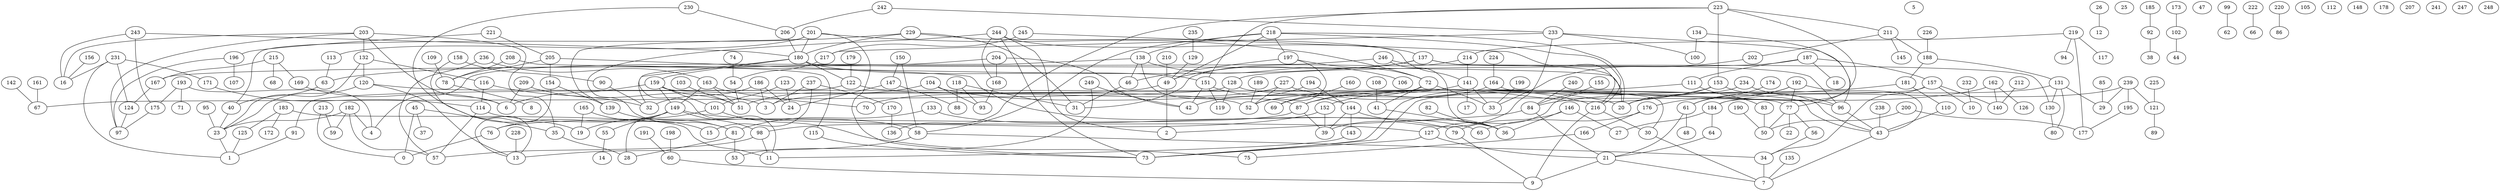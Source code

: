 /* Created by igraph @PACKAGE_VERSION@ */
graph {
  graph [
    name="Erdos-Renyi (gnp) graph"
    type=gnp
    loops=0
    p=0.01
  ];
  0 [
    name=sample_1
  ];
  1 [
    name=sample_2
  ];
  2 [
    name=sample_3
  ];
  3 [
    name=sample_4
  ];
  4 [
    name=sample_5
  ];
  5 [
    name=sample_6
  ];
  6 [
    name=sample_7
  ];
  7 [
    name=sample_8
  ];
  8 [
    name=sample_9
  ];
  9 [
    name=sample_10
  ];
  10 [
    name=sample_11
  ];
  11 [
    name=sample_12
  ];
  12 [
    name=sample_13
  ];
  13 [
    name=sample_14
  ];
  14 [
    name=sample_15
  ];
  15 [
    name=sample_16
  ];
  16 [
    name=sample_17
  ];
  17 [
    name=sample_18
  ];
  18 [
    name=sample_19
  ];
  19 [
    name=sample_20
  ];
  20 [
    name=sample_21
  ];
  21 [
    name=sample_22
  ];
  22 [
    name=sample_23
  ];
  23 [
    name=sample_24
  ];
  24 [
    name=sample_25
  ];
  25 [
    name=sample_26
  ];
  26 [
    name=sample_27
  ];
  27 [
    name=sample_28
  ];
  28 [
    name=sample_29
  ];
  29 [
    name=sample_30
  ];
  30 [
    name=sample_31
  ];
  31 [
    name=sample_32
  ];
  32 [
    name=sample_33
  ];
  33 [
    name=sample_34
  ];
  34 [
    name=sample_35
  ];
  35 [
    name=sample_36
  ];
  36 [
    name=sample_37
  ];
  37 [
    name=sample_38
  ];
  38 [
    name=sample_39
  ];
  39 [
    name=sample_40
  ];
  40 [
    name=sample_41
  ];
  41 [
    name=sample_42
  ];
  42 [
    name=sample_43
  ];
  43 [
    name=sample_44
  ];
  44 [
    name=sample_45
  ];
  45 [
    name=sample_46
  ];
  46 [
    name=sample_47
  ];
  47 [
    name=sample_48
  ];
  48 [
    name=sample_49
  ];
  49 [
    name=sample_50
  ];
  50 [
    name=sample_51
  ];
  51 [
    name=sample_52
  ];
  52 [
    name=sample_53
  ];
  53 [
    name=sample_54
  ];
  54 [
    name=sample_55
  ];
  55 [
    name=sample_56
  ];
  56 [
    name=sample_57
  ];
  57 [
    name=sample_58
  ];
  58 [
    name=sample_59
  ];
  59 [
    name=sample_60
  ];
  60 [
    name=sample_61
  ];
  61 [
    name=sample_62
  ];
  62 [
    name=sample_63
  ];
  63 [
    name=sample_64
  ];
  64 [
    name=sample_65
  ];
  65 [
    name=sample_66
  ];
  66 [
    name=sample_67
  ];
  67 [
    name=sample_68
  ];
  68 [
    name=sample_69
  ];
  69 [
    name=sample_70
  ];
  70 [
    name=sample_71
  ];
  71 [
    name=sample_72
  ];
  72 [
    name=sample_73
  ];
  73 [
    name=sample_74
  ];
  74 [
    name=sample_75
  ];
  75 [
    name=sample_76
  ];
  76 [
    name=sample_77
  ];
  77 [
    name=sample_78
  ];
  78 [
    name=sample_79
  ];
  79 [
    name=sample_80
  ];
  80 [
    name=sample_81
  ];
  81 [
    name=sample_82
  ];
  82 [
    name=sample_83
  ];
  83 [
    name=sample_84
  ];
  84 [
    name=sample_85
  ];
  85 [
    name=sample_86
  ];
  86 [
    name=sample_87
  ];
  87 [
    name=sample_88
  ];
  88 [
    name=sample_89
  ];
  89 [
    name=sample_90
  ];
  90 [
    name=sample_91
  ];
  91 [
    name=sample_92
  ];
  92 [
    name=sample_93
  ];
  93 [
    name=sample_94
  ];
  94 [
    name=sample_95
  ];
  95 [
    name=sample_96
  ];
  96 [
    name=sample_97
  ];
  97 [
    name=sample_98
  ];
  98 [
    name=sample_99
  ];
  99 [
    name=sample_100
  ];
  100 [
    name=sample_101
  ];
  101 [
    name=sample_102
  ];
  102 [
    name=sample_103
  ];
  103 [
    name=sample_104
  ];
  104 [
    name=sample_105
  ];
  105 [
    name=sample_106
  ];
  106 [
    name=sample_107
  ];
  107 [
    name=sample_108
  ];
  108 [
    name=sample_109
  ];
  109 [
    name=sample_110
  ];
  110 [
    name=sample_111
  ];
  111 [
    name=sample_112
  ];
  112 [
    name=sample_113
  ];
  113 [
    name=sample_114
  ];
  114 [
    name=sample_115
  ];
  115 [
    name=sample_116
  ];
  116 [
    name=sample_117
  ];
  117 [
    name=sample_118
  ];
  118 [
    name=sample_119
  ];
  119 [
    name=sample_120
  ];
  120 [
    name=sample_121
  ];
  121 [
    name=sample_122
  ];
  122 [
    name=sample_123
  ];
  123 [
    name=sample_124
  ];
  124 [
    name=sample_125
  ];
  125 [
    name=sample_126
  ];
  126 [
    name=sample_127
  ];
  127 [
    name=sample_128
  ];
  128 [
    name=sample_129
  ];
  129 [
    name=sample_130
  ];
  130 [
    name=sample_131
  ];
  131 [
    name=sample_132
  ];
  132 [
    name=sample_133
  ];
  133 [
    name=sample_134
  ];
  134 [
    name=sample_135
  ];
  135 [
    name=sample_136
  ];
  136 [
    name=sample_137
  ];
  137 [
    name=sample_138
  ];
  138 [
    name=sample_139
  ];
  139 [
    name=sample_140
  ];
  140 [
    name=sample_141
  ];
  141 [
    name=sample_142
  ];
  142 [
    name=sample_143
  ];
  143 [
    name=sample_144
  ];
  144 [
    name=sample_145
  ];
  145 [
    name=sample_146
  ];
  146 [
    name=sample_147
  ];
  147 [
    name=sample_148
  ];
  148 [
    name=sample_149
  ];
  149 [
    name=sample_150
  ];
  150 [
    name=sample_151
  ];
  151 [
    name=sample_152
  ];
  152 [
    name=sample_153
  ];
  153 [
    name=sample_154
  ];
  154 [
    name=sample_155
  ];
  155 [
    name=sample_156
  ];
  156 [
    name=sample_157
  ];
  157 [
    name=sample_158
  ];
  158 [
    name=sample_159
  ];
  159 [
    name=sample_160
  ];
  160 [
    name=sample_161
  ];
  161 [
    name=sample_162
  ];
  162 [
    name=sample_163
  ];
  163 [
    name=sample_164
  ];
  164 [
    name=sample_165
  ];
  165 [
    name=sample_166
  ];
  166 [
    name=sample_167
  ];
  167 [
    name=sample_168
  ];
  168 [
    name=sample_169
  ];
  169 [
    name=sample_170
  ];
  170 [
    name=sample_171
  ];
  171 [
    name=sample_172
  ];
  172 [
    name=sample_173
  ];
  173 [
    name=sample_174
  ];
  174 [
    name=sample_175
  ];
  175 [
    name=sample_176
  ];
  176 [
    name=sample_177
  ];
  177 [
    name=sample_178
  ];
  178 [
    name=sample_179
  ];
  179 [
    name=sample_180
  ];
  180 [
    name=sample_181
  ];
  181 [
    name=sample_182
  ];
  182 [
    name=sample_183
  ];
  183 [
    name=sample_184
  ];
  184 [
    name=sample_185
  ];
  185 [
    name=sample_186
  ];
  186 [
    name=sample_187
  ];
  187 [
    name=sample_188
  ];
  188 [
    name=sample_189
  ];
  189 [
    name=sample_190
  ];
  190 [
    name=sample_191
  ];
  191 [
    name=sample_192
  ];
  192 [
    name=sample_193
  ];
  193 [
    name=sample_194
  ];
  194 [
    name=sample_195
  ];
  195 [
    name=sample_196
  ];
  196 [
    name=sample_197
  ];
  197 [
    name=sample_198
  ];
  198 [
    name=sample_199
  ];
  199 [
    name=sample_200
  ];
  200 [
    name=sample_201
  ];
  201 [
    name=sample_202
  ];
  202 [
    name=sample_203
  ];
  203 [
    name=sample_204
  ];
  204 [
    name=sample_205
  ];
  205 [
    name=sample_206
  ];
  206 [
    name=sample_207
  ];
  207 [
    name=sample_208
  ];
  208 [
    name=sample_209
  ];
  209 [
    name=sample_210
  ];
  210 [
    name=sample_211
  ];
  211 [
    name=sample_212
  ];
  212 [
    name=sample_213
  ];
  213 [
    name=sample_214
  ];
  214 [
    name=sample_215
  ];
  215 [
    name=sample_216
  ];
  216 [
    name=sample_217
  ];
  217 [
    name=sample_218
  ];
  218 [
    name=sample_219
  ];
  219 [
    name=sample_220
  ];
  220 [
    name=sample_221
  ];
  221 [
    name=sample_222
  ];
  222 [
    name=sample_223
  ];
  223 [
    name=sample_224
  ];
  224 [
    name=sample_225
  ];
  225 [
    name=sample_226
  ];
  226 [
    name=sample_227
  ];
  227 [
    name=sample_228
  ];
  228 [
    name=sample_229
  ];
  229 [
    name=sample_230
  ];
  230 [
    name=sample_231
  ];
  231 [
    name=sample_232
  ];
  232 [
    name=sample_233
  ];
  233 [
    name=sample_234
  ];
  234 [
    name=sample_235
  ];
  235 [
    name=sample_236
  ];
  236 [
    name=sample_237
  ];
  237 [
    name=sample_238
  ];
  238 [
    name=sample_239
  ];
  239 [
    name=sample_240
  ];
  240 [
    name=sample_241
  ];
  241 [
    name=sample_242
  ];
  242 [
    name=sample_243
  ];
  243 [
    name=sample_244
  ];
  244 [
    name=sample_245
  ];
  245 [
    name=sample_246
  ];
  246 [
    name=sample_247
  ];
  247 [
    name=sample_248
  ];
  248 [
    name=sample_249
  ];
  249 [
    name=sample_250
  ];

  21 -- 7;
  21 -- 9;
  23 -- 1;
  26 -- 12;
  30 -- 7;
  34 -- 7;
  35 -- 28;
  40 -- 23;
  41 -- 36;
  43 -- 7;
  45 -- 0;
  45 -- 35;
  45 -- 37;
  46 -- 31;
  49 -- 2;
  49 -- 3;
  54 -- 51;
  55 -- 14;
  56 -- 34;
  58 -- 13;
  58 -- 34;
  60 -- 9;
  61 -- 21;
  61 -- 48;
  63 -- 40;
  64 -- 21;
  72 -- 33;
  72 -- 41;
  72 -- 69;
  74 -- 54;
  76 -- 0;
  77 -- 22;
  77 -- 50;
  77 -- 56;
  78 -- 8;
  79 -- 9;
  81 -- 28;
  81 -- 53;
  82 -- 36;
  83 -- 50;
  84 -- 2;
  84 -- 21;
  85 -- 29;
  87 -- 39;
  87 -- 76;
  90 -- 32;
  91 -- 1;
  92 -- 38;
  95 -- 23;
  96 -- 43;
  98 -- 11;
  98 -- 57;
  99 -- 62;
  101 -- 19;
  101 -- 75;
  102 -- 44;
  103 -- 51;
  104 -- 20;
  104 -- 51;
  104 -- 93;
  108 -- 41;
  109 -- 78;
  110 -- 43;
  111 -- 52;
  111 -- 83;
  113 -- 63;
  114 -- 57;
  114 -- 58;
  115 -- 73;
  116 -- 32;
  116 -- 114;
  118 -- 31;
  118 -- 88;
  118 -- 93;
  120 -- 13;
  120 -- 23;
  120 -- 77;
  121 -- 89;
  122 -- 52;
  122 -- 91;
  123 -- 24;
  123 -- 101;
  124 -- 97;
  125 -- 1;
  127 -- 21;
  127 -- 73;
  128 -- 67;
  128 -- 96;
  128 -- 119;
  129 -- 49;
  130 -- 80;
  131 -- 20;
  131 -- 29;
  131 -- 80;
  131 -- 130;
  132 -- 23;
  132 -- 116;
  132 -- 120;
  133 -- 79;
  133 -- 81;
  134 -- 77;
  134 -- 100;
  135 -- 7;
  137 -- 49;
  137 -- 63;
  137 -- 96;
  137 -- 130;
  138 -- 32;
  138 -- 46;
  138 -- 87;
  138 -- 106;
  139 -- 81;
  141 -- 17;
  141 -- 33;
  141 -- 87;
  142 -- 67;
  143 -- 11;
  144 -- 36;
  144 -- 39;
  144 -- 143;
  146 -- 27;
  146 -- 36;
  146 -- 79;
  147 -- 24;
  147 -- 88;
  149 -- 28;
  149 -- 55;
  149 -- 76;
  149 -- 98;
  149 -- 127;
  150 -- 58;
  150 -- 147;
  151 -- 42;
  151 -- 119;
  151 -- 144;
  152 -- 39;
  152 -- 98;
  153 -- 20;
  153 -- 43;
  153 -- 152;
  154 -- 13;
  154 -- 139;
  155 -- 84;
  156 -- 16;
  157 -- 10;
  157 -- 34;
  157 -- 73;
  157 -- 140;
  158 -- 13;
  158 -- 90;
  159 -- 6;
  159 -- 43;
  159 -- 51;
  159 -- 101;
  159 -- 149;
  160 -- 69;
  161 -- 67;
  162 -- 87;
  162 -- 126;
  162 -- 140;
  163 -- 51;
  163 -- 70;
  163 -- 149;
  164 -- 30;
  164 -- 69;
  165 -- 15;
  165 -- 19;
  166 -- 75;
  167 -- 124;
  168 -- 93;
  169 -- 6;
  170 -- 136;
  171 -- 114;
  173 -- 102;
  174 -- 61;
  175 -- 97;
  176 -- 65;
  176 -- 166;
  179 -- 122;
  180 -- 11;
  180 -- 20;
  180 -- 122;
  180 -- 151;
  180 -- 159;
  181 -- 84;
  181 -- 110;
  182 -- 4;
  182 -- 23;
  182 -- 57;
  182 -- 59;
  183 -- 11;
  183 -- 125;
  183 -- 172;
  184 -- 27;
  184 -- 64;
  185 -- 92;
  186 -- 3;
  186 -- 24;
  186 -- 32;
  187 -- 18;
  187 -- 111;
  187 -- 128;
  187 -- 157;
  188 -- 131;
  188 -- 181;
  189 -- 52;
  190 -- 50;
  191 -- 60;
  192 -- 43;
  192 -- 61;
  192 -- 77;
  192 -- 176;
  193 -- 4;
  193 -- 71;
  193 -- 175;
  194 -- 42;
  194 -- 144;
  195 -- 177;
  196 -- 97;
  196 -- 107;
  197 -- 46;
  197 -- 52;
  197 -- 72;
  198 -- 60;
  199 -- 33;
  200 -- 50;
  200 -- 177;
  201 -- 40;
  201 -- 72;
  201 -- 73;
  201 -- 113;
  201 -- 180;
  202 -- 33;
  203 -- 6;
  203 -- 16;
  203 -- 35;
  203 -- 97;
  203 -- 132;
  204 -- 4;
  204 -- 42;
  204 -- 168;
  205 -- 65;
  205 -- 78;
  205 -- 154;
  206 -- 180;
  208 -- 78;
  208 -- 115;
  209 -- 3;
  209 -- 6;
  210 -- 49;
  211 -- 145;
  211 -- 188;
  211 -- 202;
  212 -- 140;
  213 -- 0;
  213 -- 59;
  214 -- 31;
  214 -- 141;
  215 -- 68;
  215 -- 167;
  215 -- 169;
  216 -- 9;
  216 -- 30;
  217 -- 54;
  218 -- 20;
  218 -- 49;
  218 -- 58;
  218 -- 138;
  218 -- 197;
  218 -- 216;
  219 -- 94;
  219 -- 117;
  219 -- 177;
  219 -- 214;
  220 -- 86;
  221 -- 196;
  221 -- 205;
  222 -- 66;
  223 -- 136;
  223 -- 151;
  223 -- 153;
  223 -- 184;
  223 -- 211;
  224 -- 164;
  225 -- 121;
  226 -- 188;
  227 -- 52;
  227 -- 70;
  227 -- 216;
  228 -- 13;
  229 -- 31;
  229 -- 139;
  229 -- 141;
  229 -- 180;
  230 -- 19;
  230 -- 206;
  231 -- 1;
  231 -- 16;
  231 -- 124;
  231 -- 171;
  232 -- 10;
  233 -- 39;
  233 -- 96;
  233 -- 100;
  233 -- 217;
  234 -- 73;
  234 -- 96;
  235 -- 129;
  236 -- 57;
  236 -- 163;
  237 -- 3;
  237 -- 15;
  237 -- 170;
  238 -- 43;
  239 -- 29;
  239 -- 121;
  239 -- 184;
  239 -- 195;
  240 -- 84;
  242 -- 206;
  242 -- 233;
  243 -- 16;
  243 -- 175;
  243 -- 180;
  244 -- 2;
  244 -- 73;
  244 -- 81;
  244 -- 137;
  244 -- 168;
  245 -- 127;
  245 -- 217;
  246 -- 36;
  246 -- 167;
  246 -- 216;
  249 -- 42;
  249 -- 53;
}
